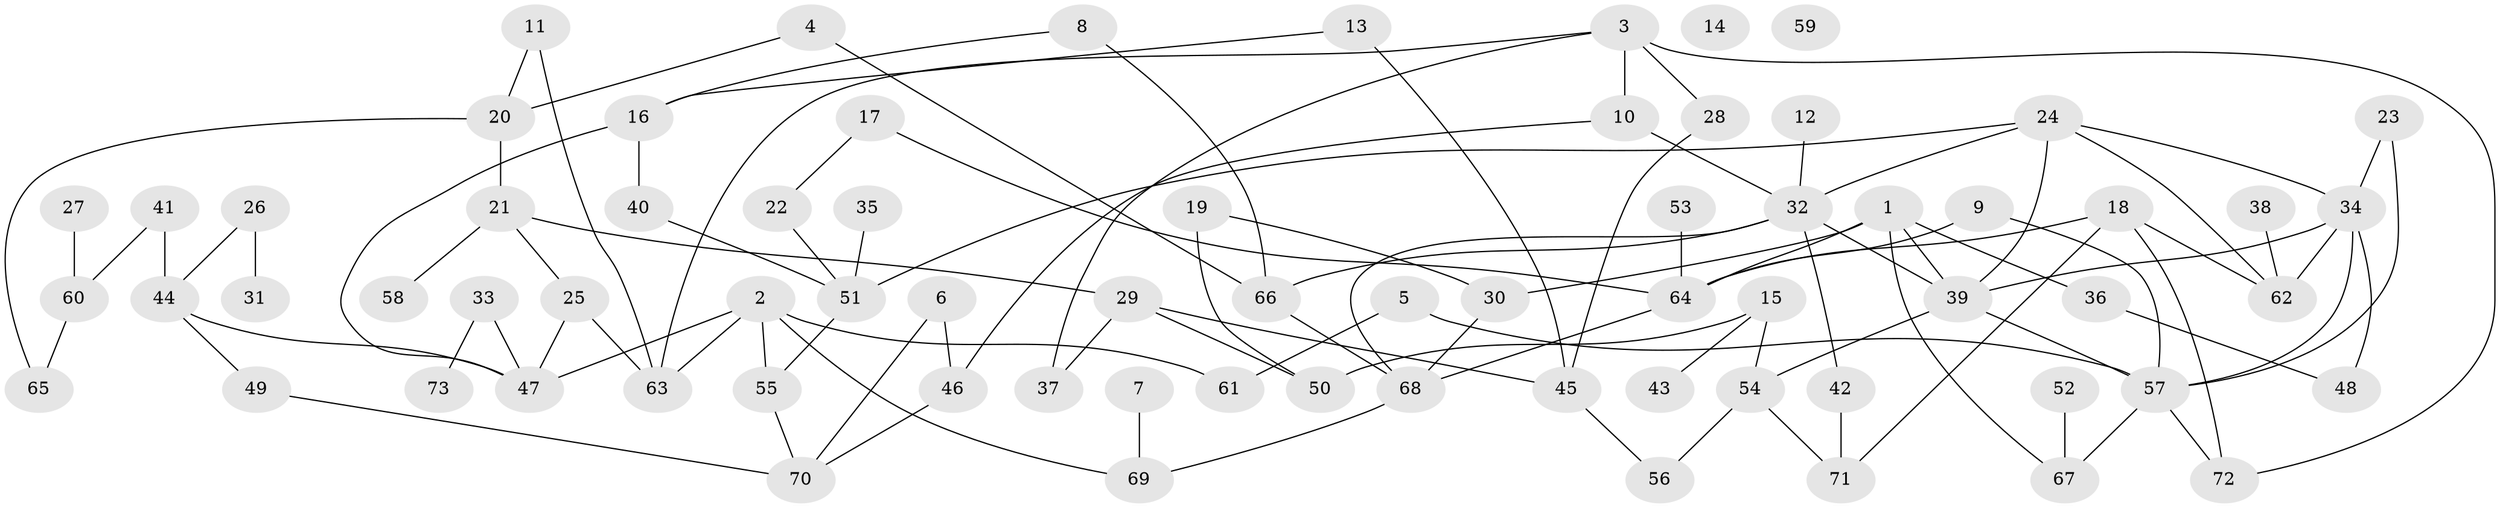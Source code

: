 // coarse degree distribution, {4: 0.11428571428571428, 9: 0.02857142857142857, 5: 0.17142857142857143, 2: 0.14285714285714285, 6: 0.11428571428571428, 3: 0.2571428571428571, 1: 0.17142857142857143}
// Generated by graph-tools (version 1.1) at 2025/48/03/04/25 22:48:30]
// undirected, 73 vertices, 105 edges
graph export_dot {
  node [color=gray90,style=filled];
  1;
  2;
  3;
  4;
  5;
  6;
  7;
  8;
  9;
  10;
  11;
  12;
  13;
  14;
  15;
  16;
  17;
  18;
  19;
  20;
  21;
  22;
  23;
  24;
  25;
  26;
  27;
  28;
  29;
  30;
  31;
  32;
  33;
  34;
  35;
  36;
  37;
  38;
  39;
  40;
  41;
  42;
  43;
  44;
  45;
  46;
  47;
  48;
  49;
  50;
  51;
  52;
  53;
  54;
  55;
  56;
  57;
  58;
  59;
  60;
  61;
  62;
  63;
  64;
  65;
  66;
  67;
  68;
  69;
  70;
  71;
  72;
  73;
  1 -- 30;
  1 -- 36;
  1 -- 39;
  1 -- 64;
  1 -- 67;
  2 -- 47;
  2 -- 55;
  2 -- 61;
  2 -- 63;
  2 -- 69;
  3 -- 10;
  3 -- 28;
  3 -- 37;
  3 -- 63;
  3 -- 72;
  4 -- 20;
  4 -- 66;
  5 -- 57;
  5 -- 61;
  6 -- 46;
  6 -- 70;
  7 -- 69;
  8 -- 16;
  8 -- 66;
  9 -- 57;
  9 -- 64;
  10 -- 32;
  10 -- 46;
  11 -- 20;
  11 -- 63;
  12 -- 32;
  13 -- 16;
  13 -- 45;
  15 -- 43;
  15 -- 50;
  15 -- 54;
  16 -- 40;
  16 -- 47;
  17 -- 22;
  17 -- 64;
  18 -- 62;
  18 -- 64;
  18 -- 71;
  18 -- 72;
  19 -- 30;
  19 -- 50;
  20 -- 21;
  20 -- 65;
  21 -- 25;
  21 -- 29;
  21 -- 58;
  22 -- 51;
  23 -- 34;
  23 -- 57;
  24 -- 32;
  24 -- 34;
  24 -- 39;
  24 -- 51;
  24 -- 62;
  25 -- 47;
  25 -- 63;
  26 -- 31;
  26 -- 44;
  27 -- 60;
  28 -- 45;
  29 -- 37;
  29 -- 45;
  29 -- 50;
  30 -- 68;
  32 -- 39;
  32 -- 42;
  32 -- 66;
  32 -- 68;
  33 -- 47;
  33 -- 73;
  34 -- 39;
  34 -- 48;
  34 -- 57;
  34 -- 62;
  35 -- 51;
  36 -- 48;
  38 -- 62;
  39 -- 54;
  39 -- 57;
  40 -- 51;
  41 -- 44;
  41 -- 60;
  42 -- 71;
  44 -- 47;
  44 -- 49;
  45 -- 56;
  46 -- 70;
  49 -- 70;
  51 -- 55;
  52 -- 67;
  53 -- 64;
  54 -- 56;
  54 -- 71;
  55 -- 70;
  57 -- 67;
  57 -- 72;
  60 -- 65;
  64 -- 68;
  66 -- 68;
  68 -- 69;
}
